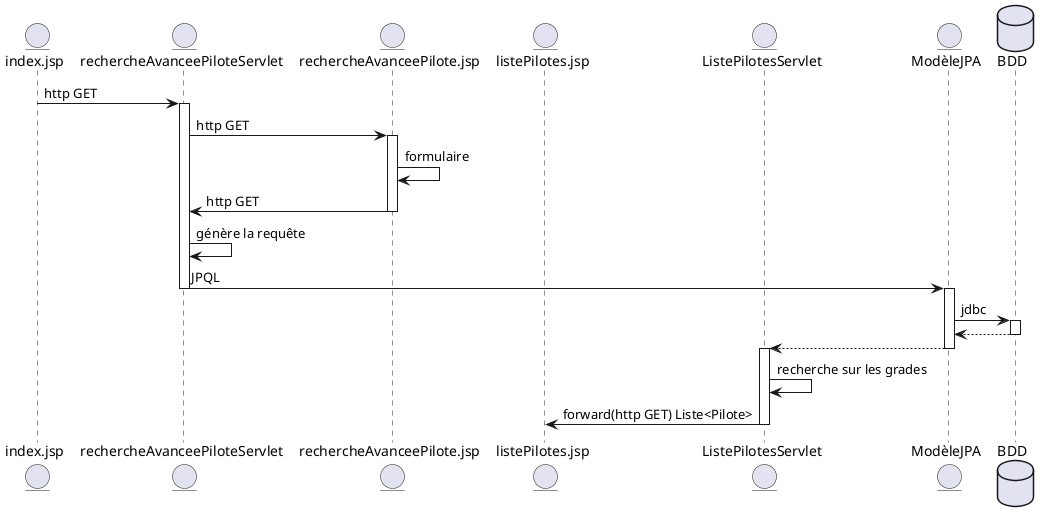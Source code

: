 @startuml RechercheAvanceePilote
entity index.jsp
entity rechercheAvanceePiloteServlet as RAPS
entity rechercheAvanceePilote.jsp as rap
entity listePilotes.jsp
entity ListePilotesServlet as LPS
entity ModèleJPA
database BDD

  index.jsp -> RAPS: http GET
  activate RAPS
  RAPS -> rap: http GET
  activate rap
  rap -> rap: formulaire
  rap -> RAPS: http GET
  deactivate rap
  RAPS -> RAPS: génère la requête
  RAPS -> ModèleJPA: JPQL
  deactivate RAPS
  activate ModèleJPA
  ModèleJPA -> BDD: jdbc
  activate BDD
  BDD --> ModèleJPA
  deactivate BDD
  ModèleJPA --> LPS
  deactivate ModèleJPA
  activate LPS
  LPS -> LPS : recherche sur les grades
  LPS -> listePilotes.jsp: forward(http GET) Liste<Pilote>
  deactivate LPS
@enduml